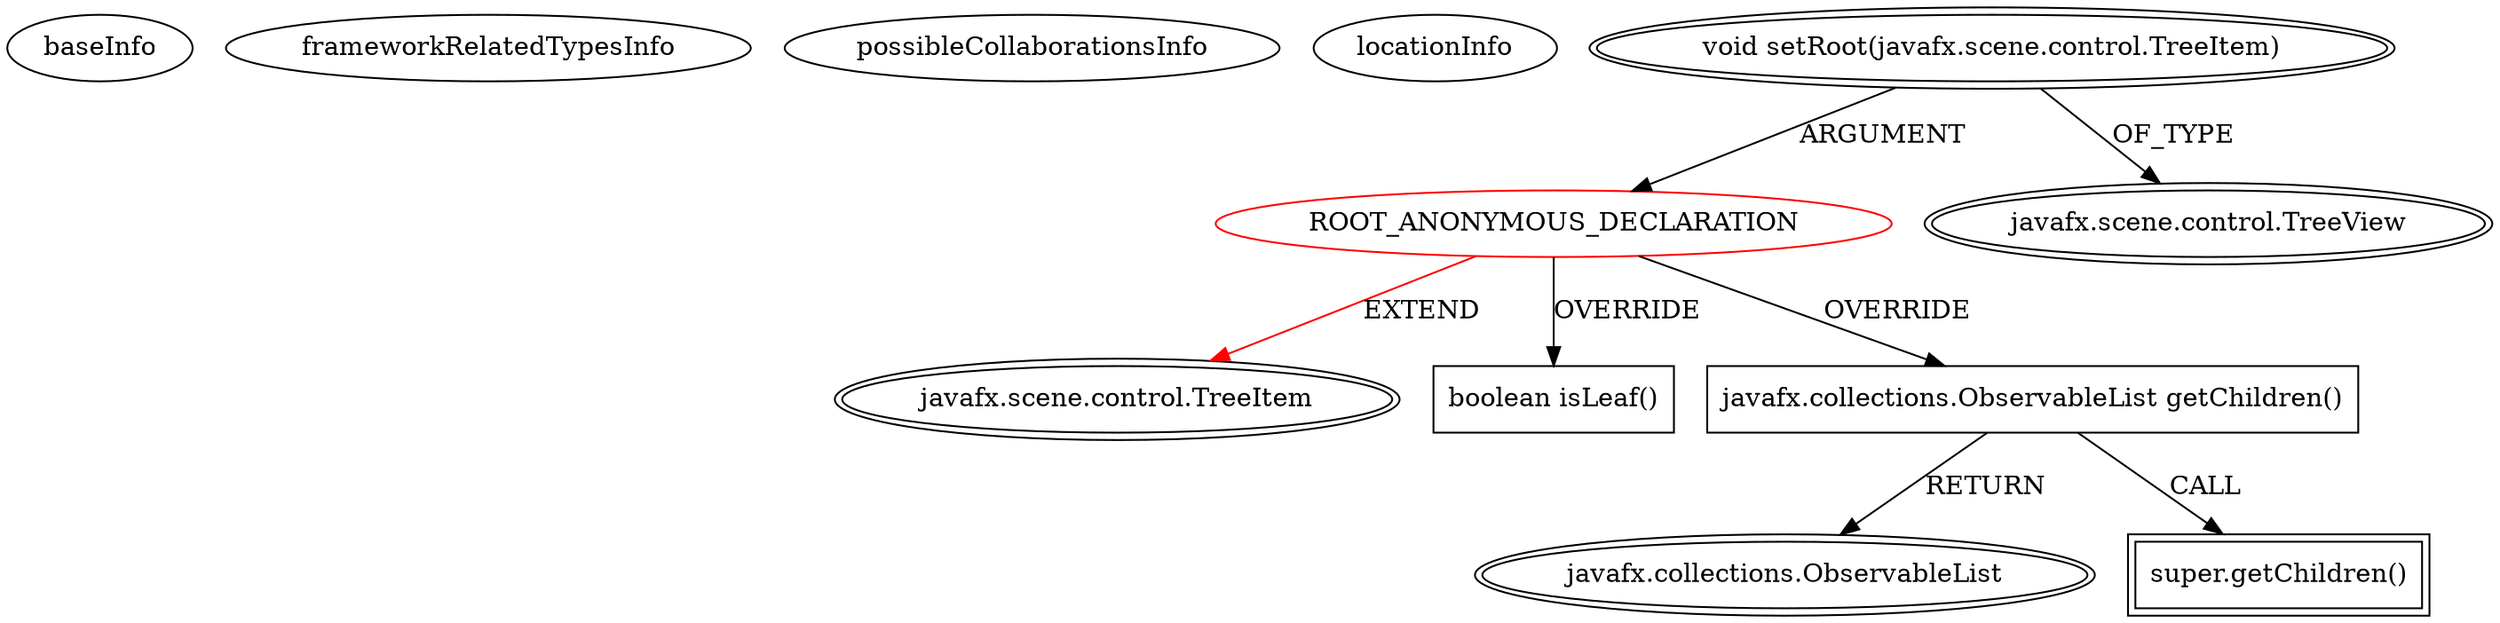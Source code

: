digraph {
baseInfo[graphId=4072,category="extension_graph",isAnonymous=true,possibleRelation=false]
frameworkRelatedTypesInfo[0="javafx.scene.control.TreeItem"]
possibleCollaborationsInfo[]
locationInfo[projectName="sannies-isoviewer-fx",filePath="/sannies-isoviewer-fx/isoviewer-fx-master/src/main/java/com/googlecode/mp4parser/mp4inspector/IsoFileTreeView.java",contextSignature="void loadIsoFile(java.lang.String)",graphId="4072"]
0[label="ROOT_ANONYMOUS_DECLARATION",vertexType="ROOT_ANONYMOUS_DECLARATION",isFrameworkType=false,color=red]
1[label="javafx.scene.control.TreeItem",vertexType="FRAMEWORK_CLASS_TYPE",isFrameworkType=true,peripheries=2]
2[label="void setRoot(javafx.scene.control.TreeItem)",vertexType="OUTSIDE_CALL",isFrameworkType=true,peripheries=2]
3[label="javafx.scene.control.TreeView",vertexType="FRAMEWORK_CLASS_TYPE",isFrameworkType=true,peripheries=2]
4[label="boolean isLeaf()",vertexType="OVERRIDING_METHOD_DECLARATION",isFrameworkType=false,shape=box]
5[label="javafx.collections.ObservableList getChildren()",vertexType="OVERRIDING_METHOD_DECLARATION",isFrameworkType=false,shape=box]
6[label="javafx.collections.ObservableList",vertexType="FRAMEWORK_INTERFACE_TYPE",isFrameworkType=true,peripheries=2]
7[label="super.getChildren()",vertexType="SUPER_CALL",isFrameworkType=true,peripheries=2,shape=box]
0->1[label="EXTEND",color=red]
2->0[label="ARGUMENT"]
2->3[label="OF_TYPE"]
0->4[label="OVERRIDE"]
0->5[label="OVERRIDE"]
5->6[label="RETURN"]
5->7[label="CALL"]
}
